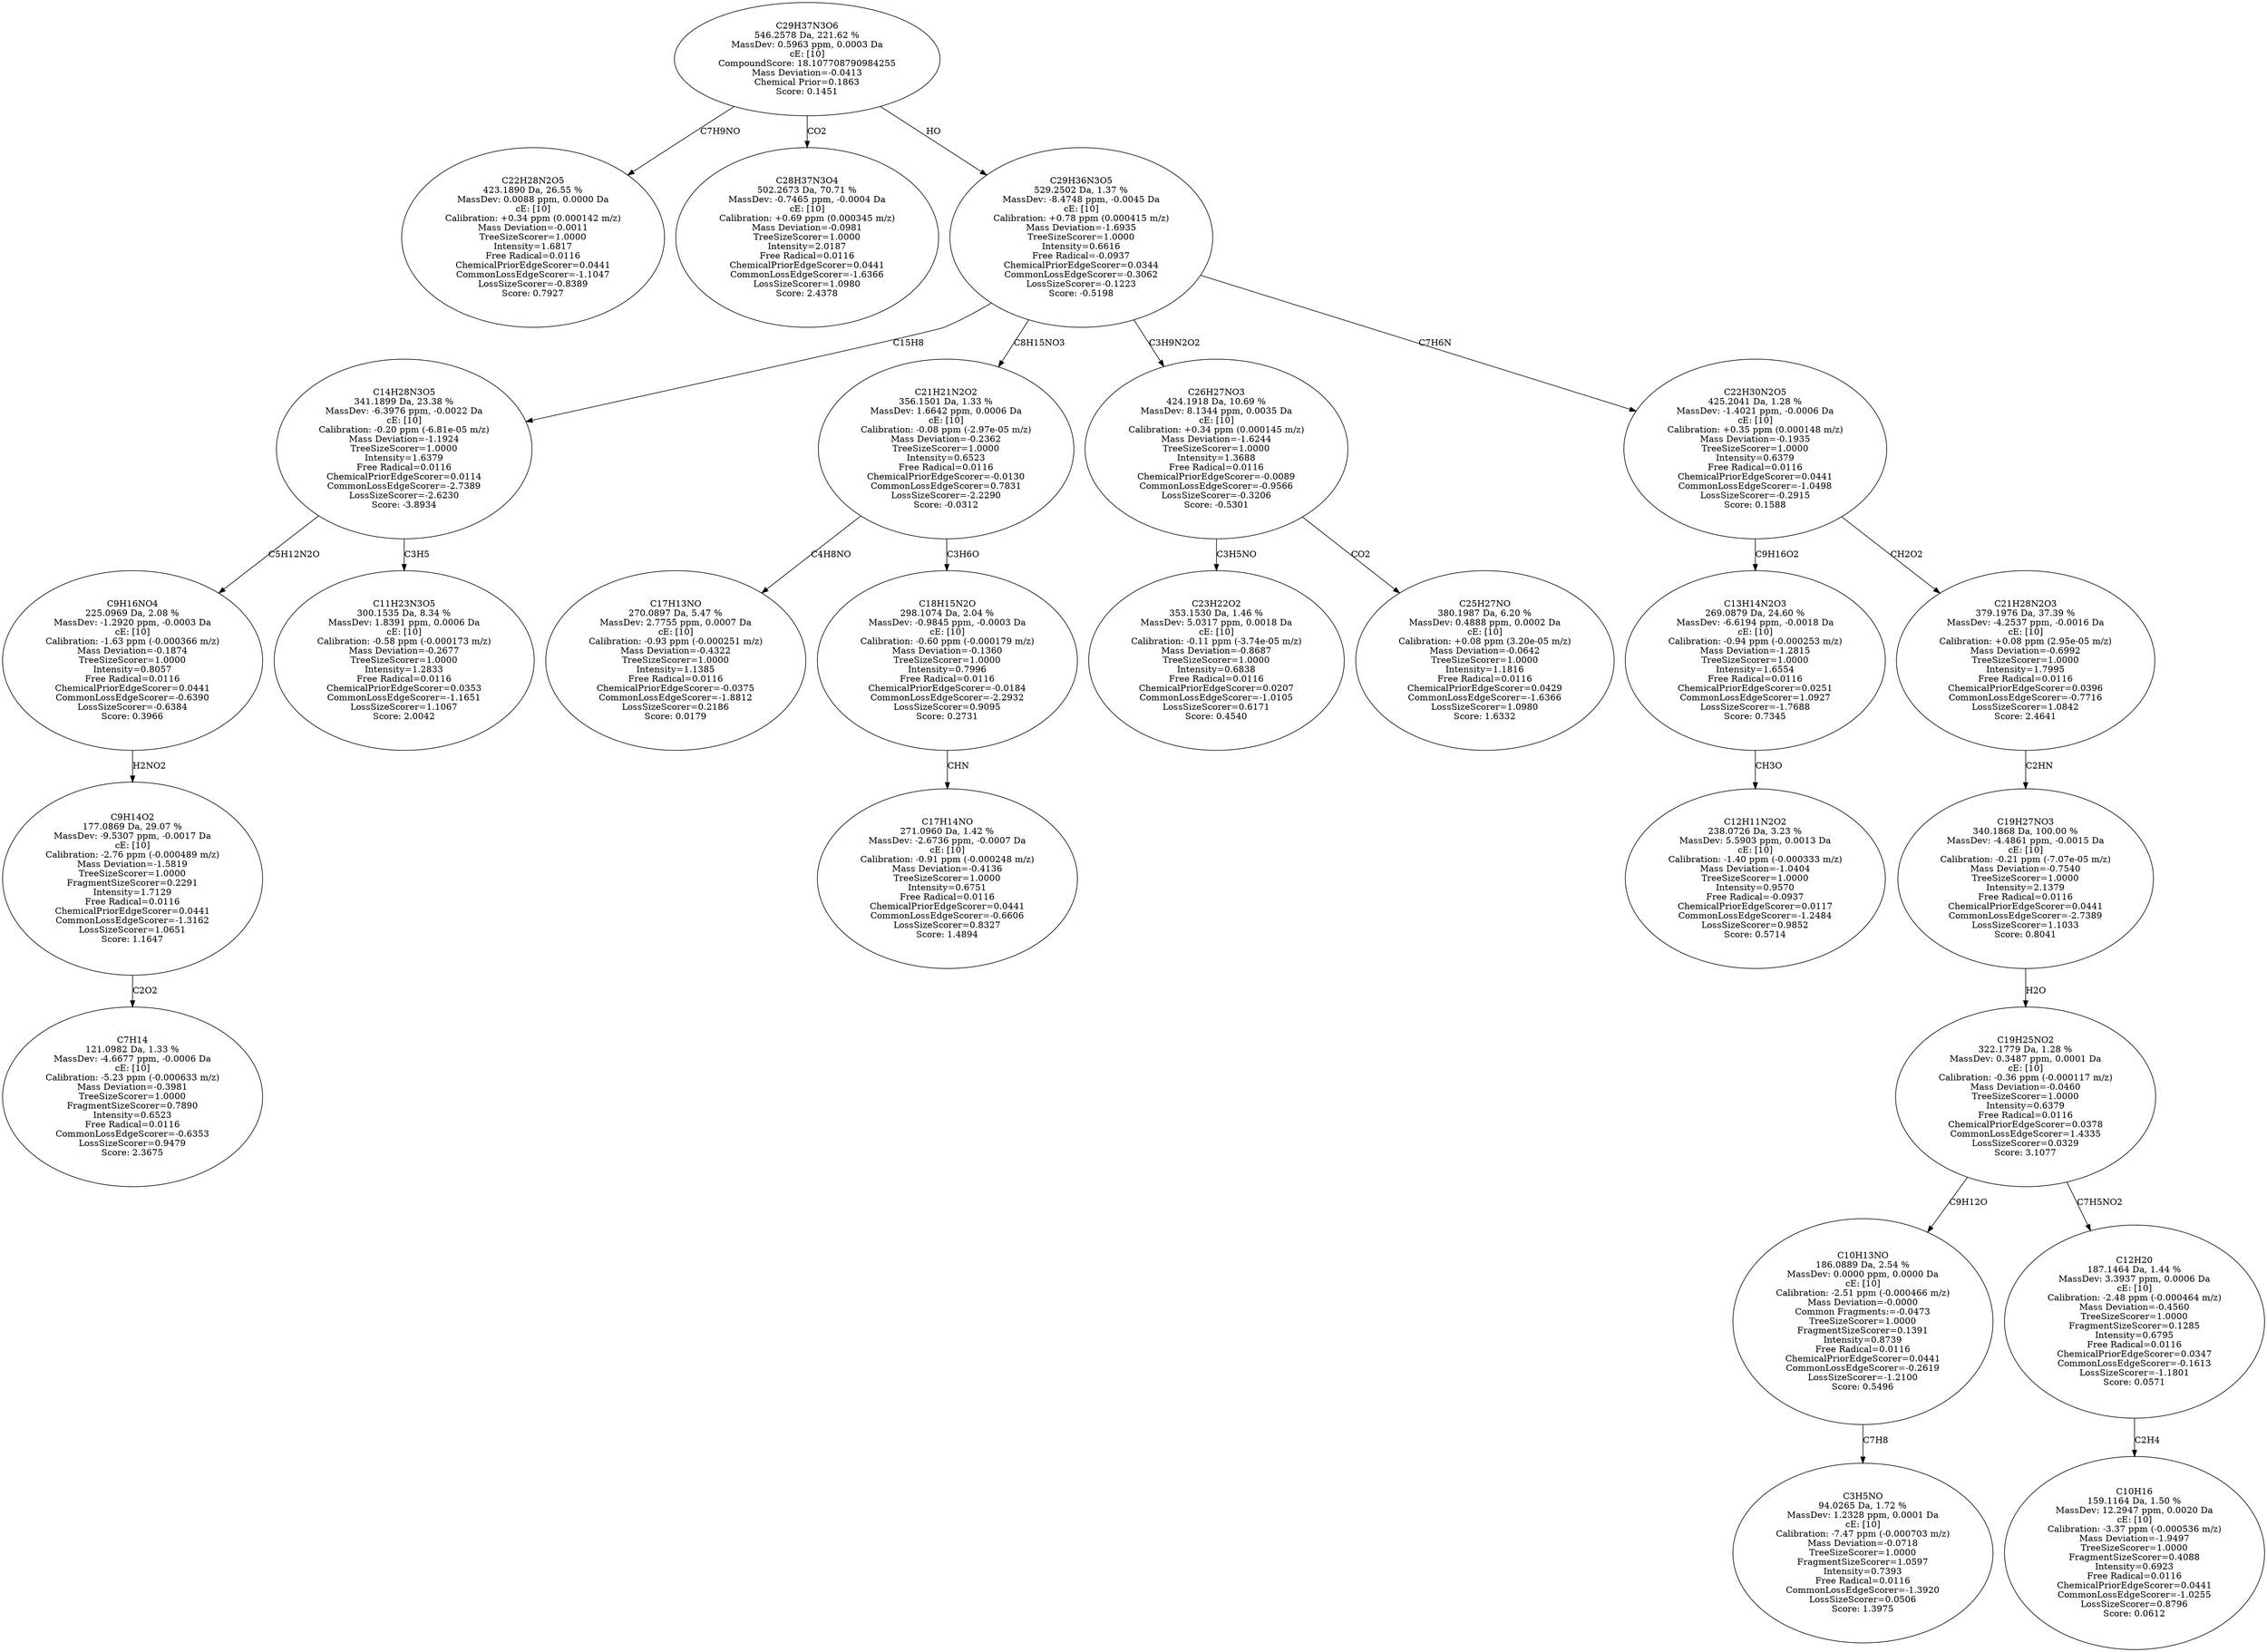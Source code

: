 strict digraph {
v1 [label="C22H28N2O5\n423.1890 Da, 26.55 %\nMassDev: 0.0088 ppm, 0.0000 Da\ncE: [10]\nCalibration: +0.34 ppm (0.000142 m/z)\nMass Deviation=-0.0011\nTreeSizeScorer=1.0000\nIntensity=1.6817\nFree Radical=0.0116\nChemicalPriorEdgeScorer=0.0441\nCommonLossEdgeScorer=-1.1047\nLossSizeScorer=-0.8389\nScore: 0.7927"];
v2 [label="C28H37N3O4\n502.2673 Da, 70.71 %\nMassDev: -0.7465 ppm, -0.0004 Da\ncE: [10]\nCalibration: +0.69 ppm (0.000345 m/z)\nMass Deviation=-0.0981\nTreeSizeScorer=1.0000\nIntensity=2.0187\nFree Radical=0.0116\nChemicalPriorEdgeScorer=0.0441\nCommonLossEdgeScorer=-1.6366\nLossSizeScorer=1.0980\nScore: 2.4378"];
v3 [label="C7H14\n121.0982 Da, 1.33 %\nMassDev: -4.6677 ppm, -0.0006 Da\ncE: [10]\nCalibration: -5.23 ppm (-0.000633 m/z)\nMass Deviation=-0.3981\nTreeSizeScorer=1.0000\nFragmentSizeScorer=0.7890\nIntensity=0.6523\nFree Radical=0.0116\nCommonLossEdgeScorer=-0.6353\nLossSizeScorer=0.9479\nScore: 2.3675"];
v4 [label="C9H14O2\n177.0869 Da, 29.07 %\nMassDev: -9.5307 ppm, -0.0017 Da\ncE: [10]\nCalibration: -2.76 ppm (-0.000489 m/z)\nMass Deviation=-1.5819\nTreeSizeScorer=1.0000\nFragmentSizeScorer=0.2291\nIntensity=1.7129\nFree Radical=0.0116\nChemicalPriorEdgeScorer=0.0441\nCommonLossEdgeScorer=-1.3162\nLossSizeScorer=1.0651\nScore: 1.1647"];
v5 [label="C9H16NO4\n225.0969 Da, 2.08 %\nMassDev: -1.2920 ppm, -0.0003 Da\ncE: [10]\nCalibration: -1.63 ppm (-0.000366 m/z)\nMass Deviation=-0.1874\nTreeSizeScorer=1.0000\nIntensity=0.8057\nFree Radical=0.0116\nChemicalPriorEdgeScorer=0.0441\nCommonLossEdgeScorer=-0.6390\nLossSizeScorer=-0.6384\nScore: 0.3966"];
v6 [label="C11H23N3O5\n300.1535 Da, 8.34 %\nMassDev: 1.8391 ppm, 0.0006 Da\ncE: [10]\nCalibration: -0.58 ppm (-0.000173 m/z)\nMass Deviation=-0.2677\nTreeSizeScorer=1.0000\nIntensity=1.2833\nFree Radical=0.0116\nChemicalPriorEdgeScorer=0.0353\nCommonLossEdgeScorer=-1.1651\nLossSizeScorer=1.1067\nScore: 2.0042"];
v7 [label="C14H28N3O5\n341.1899 Da, 23.38 %\nMassDev: -6.3976 ppm, -0.0022 Da\ncE: [10]\nCalibration: -0.20 ppm (-6.81e-05 m/z)\nMass Deviation=-1.1924\nTreeSizeScorer=1.0000\nIntensity=1.6379\nFree Radical=0.0116\nChemicalPriorEdgeScorer=0.0114\nCommonLossEdgeScorer=-2.7389\nLossSizeScorer=-2.6230\nScore: -3.8934"];
v8 [label="C17H13NO\n270.0897 Da, 5.47 %\nMassDev: 2.7755 ppm, 0.0007 Da\ncE: [10]\nCalibration: -0.93 ppm (-0.000251 m/z)\nMass Deviation=-0.4322\nTreeSizeScorer=1.0000\nIntensity=1.1385\nFree Radical=0.0116\nChemicalPriorEdgeScorer=-0.0375\nCommonLossEdgeScorer=-1.8812\nLossSizeScorer=0.2186\nScore: 0.0179"];
v9 [label="C17H14NO\n271.0960 Da, 1.42 %\nMassDev: -2.6736 ppm, -0.0007 Da\ncE: [10]\nCalibration: -0.91 ppm (-0.000248 m/z)\nMass Deviation=-0.4136\nTreeSizeScorer=1.0000\nIntensity=0.6751\nFree Radical=0.0116\nChemicalPriorEdgeScorer=0.0441\nCommonLossEdgeScorer=-0.6606\nLossSizeScorer=0.8327\nScore: 1.4894"];
v10 [label="C18H15N2O\n298.1074 Da, 2.04 %\nMassDev: -0.9845 ppm, -0.0003 Da\ncE: [10]\nCalibration: -0.60 ppm (-0.000179 m/z)\nMass Deviation=-0.1360\nTreeSizeScorer=1.0000\nIntensity=0.7996\nFree Radical=0.0116\nChemicalPriorEdgeScorer=-0.0184\nCommonLossEdgeScorer=-2.2932\nLossSizeScorer=0.9095\nScore: 0.2731"];
v11 [label="C21H21N2O2\n356.1501 Da, 1.33 %\nMassDev: 1.6642 ppm, 0.0006 Da\ncE: [10]\nCalibration: -0.08 ppm (-2.97e-05 m/z)\nMass Deviation=-0.2362\nTreeSizeScorer=1.0000\nIntensity=0.6523\nFree Radical=0.0116\nChemicalPriorEdgeScorer=-0.0130\nCommonLossEdgeScorer=0.7831\nLossSizeScorer=-2.2290\nScore: -0.0312"];
v12 [label="C23H22O2\n353.1530 Da, 1.46 %\nMassDev: 5.0317 ppm, 0.0018 Da\ncE: [10]\nCalibration: -0.11 ppm (-3.74e-05 m/z)\nMass Deviation=-0.8687\nTreeSizeScorer=1.0000\nIntensity=0.6838\nFree Radical=0.0116\nChemicalPriorEdgeScorer=0.0207\nCommonLossEdgeScorer=-1.0105\nLossSizeScorer=0.6171\nScore: 0.4540"];
v13 [label="C25H27NO\n380.1987 Da, 6.20 %\nMassDev: 0.4888 ppm, 0.0002 Da\ncE: [10]\nCalibration: +0.08 ppm (3.20e-05 m/z)\nMass Deviation=-0.0642\nTreeSizeScorer=1.0000\nIntensity=1.1816\nFree Radical=0.0116\nChemicalPriorEdgeScorer=0.0429\nCommonLossEdgeScorer=-1.6366\nLossSizeScorer=1.0980\nScore: 1.6332"];
v14 [label="C26H27NO3\n424.1918 Da, 10.69 %\nMassDev: 8.1344 ppm, 0.0035 Da\ncE: [10]\nCalibration: +0.34 ppm (0.000145 m/z)\nMass Deviation=-1.6244\nTreeSizeScorer=1.0000\nIntensity=1.3688\nFree Radical=0.0116\nChemicalPriorEdgeScorer=-0.0089\nCommonLossEdgeScorer=-0.9566\nLossSizeScorer=-0.3206\nScore: -0.5301"];
v15 [label="C12H11N2O2\n238.0726 Da, 3.23 %\nMassDev: 5.5903 ppm, 0.0013 Da\ncE: [10]\nCalibration: -1.40 ppm (-0.000333 m/z)\nMass Deviation=-1.0404\nTreeSizeScorer=1.0000\nIntensity=0.9570\nFree Radical=-0.0937\nChemicalPriorEdgeScorer=0.0117\nCommonLossEdgeScorer=-1.2484\nLossSizeScorer=0.9852\nScore: 0.5714"];
v16 [label="C13H14N2O3\n269.0879 Da, 24.60 %\nMassDev: -6.6194 ppm, -0.0018 Da\ncE: [10]\nCalibration: -0.94 ppm (-0.000253 m/z)\nMass Deviation=-1.2815\nTreeSizeScorer=1.0000\nIntensity=1.6554\nFree Radical=0.0116\nChemicalPriorEdgeScorer=0.0251\nCommonLossEdgeScorer=1.0927\nLossSizeScorer=-1.7688\nScore: 0.7345"];
v17 [label="C3H5NO\n94.0265 Da, 1.72 %\nMassDev: 1.2328 ppm, 0.0001 Da\ncE: [10]\nCalibration: -7.47 ppm (-0.000703 m/z)\nMass Deviation=-0.0718\nTreeSizeScorer=1.0000\nFragmentSizeScorer=1.0597\nIntensity=0.7393\nFree Radical=0.0116\nCommonLossEdgeScorer=-1.3920\nLossSizeScorer=0.0506\nScore: 1.3975"];
v18 [label="C10H13NO\n186.0889 Da, 2.54 %\nMassDev: 0.0000 ppm, 0.0000 Da\ncE: [10]\nCalibration: -2.51 ppm (-0.000466 m/z)\nMass Deviation=-0.0000\nCommon Fragments:=-0.0473\nTreeSizeScorer=1.0000\nFragmentSizeScorer=0.1391\nIntensity=0.8739\nFree Radical=0.0116\nChemicalPriorEdgeScorer=0.0441\nCommonLossEdgeScorer=-0.2619\nLossSizeScorer=-1.2100\nScore: 0.5496"];
v19 [label="C10H16\n159.1164 Da, 1.50 %\nMassDev: 12.2947 ppm, 0.0020 Da\ncE: [10]\nCalibration: -3.37 ppm (-0.000536 m/z)\nMass Deviation=-1.9497\nTreeSizeScorer=1.0000\nFragmentSizeScorer=0.4088\nIntensity=0.6923\nFree Radical=0.0116\nChemicalPriorEdgeScorer=0.0441\nCommonLossEdgeScorer=-1.0255\nLossSizeScorer=0.8796\nScore: 0.0612"];
v20 [label="C12H20\n187.1464 Da, 1.44 %\nMassDev: 3.3937 ppm, 0.0006 Da\ncE: [10]\nCalibration: -2.48 ppm (-0.000464 m/z)\nMass Deviation=-0.4560\nTreeSizeScorer=1.0000\nFragmentSizeScorer=0.1285\nIntensity=0.6795\nFree Radical=0.0116\nChemicalPriorEdgeScorer=0.0347\nCommonLossEdgeScorer=-0.1613\nLossSizeScorer=-1.1801\nScore: 0.0571"];
v21 [label="C19H25NO2\n322.1779 Da, 1.28 %\nMassDev: 0.3487 ppm, 0.0001 Da\ncE: [10]\nCalibration: -0.36 ppm (-0.000117 m/z)\nMass Deviation=-0.0460\nTreeSizeScorer=1.0000\nIntensity=0.6379\nFree Radical=0.0116\nChemicalPriorEdgeScorer=0.0378\nCommonLossEdgeScorer=1.4335\nLossSizeScorer=0.0329\nScore: 3.1077"];
v22 [label="C19H27NO3\n340.1868 Da, 100.00 %\nMassDev: -4.4861 ppm, -0.0015 Da\ncE: [10]\nCalibration: -0.21 ppm (-7.07e-05 m/z)\nMass Deviation=-0.7540\nTreeSizeScorer=1.0000\nIntensity=2.1379\nFree Radical=0.0116\nChemicalPriorEdgeScorer=0.0441\nCommonLossEdgeScorer=-2.7389\nLossSizeScorer=1.1033\nScore: 0.8041"];
v23 [label="C21H28N2O3\n379.1976 Da, 37.39 %\nMassDev: -4.2537 ppm, -0.0016 Da\ncE: [10]\nCalibration: +0.08 ppm (2.95e-05 m/z)\nMass Deviation=-0.6992\nTreeSizeScorer=1.0000\nIntensity=1.7995\nFree Radical=0.0116\nChemicalPriorEdgeScorer=0.0396\nCommonLossEdgeScorer=-0.7716\nLossSizeScorer=1.0842\nScore: 2.4641"];
v24 [label="C22H30N2O5\n425.2041 Da, 1.28 %\nMassDev: -1.4021 ppm, -0.0006 Da\ncE: [10]\nCalibration: +0.35 ppm (0.000148 m/z)\nMass Deviation=-0.1935\nTreeSizeScorer=1.0000\nIntensity=0.6379\nFree Radical=0.0116\nChemicalPriorEdgeScorer=0.0441\nCommonLossEdgeScorer=-1.0498\nLossSizeScorer=-0.2915\nScore: 0.1588"];
v25 [label="C29H36N3O5\n529.2502 Da, 1.37 %\nMassDev: -8.4748 ppm, -0.0045 Da\ncE: [10]\nCalibration: +0.78 ppm (0.000415 m/z)\nMass Deviation=-1.6935\nTreeSizeScorer=1.0000\nIntensity=0.6616\nFree Radical=-0.0937\nChemicalPriorEdgeScorer=0.0344\nCommonLossEdgeScorer=-0.3062\nLossSizeScorer=-0.1223\nScore: -0.5198"];
v26 [label="C29H37N3O6\n546.2578 Da, 221.62 %\nMassDev: 0.5963 ppm, 0.0003 Da\ncE: [10]\nCompoundScore: 18.107708790984255\nMass Deviation=-0.0413\nChemical Prior=0.1863\nScore: 0.1451"];
v26 -> v1 [label="C7H9NO"];
v26 -> v2 [label="CO2"];
v4 -> v3 [label="C2O2"];
v5 -> v4 [label="H2NO2"];
v7 -> v5 [label="C5H12N2O"];
v7 -> v6 [label="C3H5"];
v25 -> v7 [label="C15H8"];
v11 -> v8 [label="C4H8NO"];
v10 -> v9 [label="CHN"];
v11 -> v10 [label="C3H6O"];
v25 -> v11 [label="C8H15NO3"];
v14 -> v12 [label="C3H5NO"];
v14 -> v13 [label="CO2"];
v25 -> v14 [label="C3H9N2O2"];
v16 -> v15 [label="CH3O"];
v24 -> v16 [label="C9H16O2"];
v18 -> v17 [label="C7H8"];
v21 -> v18 [label="C9H12O"];
v20 -> v19 [label="C2H4"];
v21 -> v20 [label="C7H5NO2"];
v22 -> v21 [label="H2O"];
v23 -> v22 [label="C2HN"];
v24 -> v23 [label="CH2O2"];
v25 -> v24 [label="C7H6N"];
v26 -> v25 [label="HO"];
}